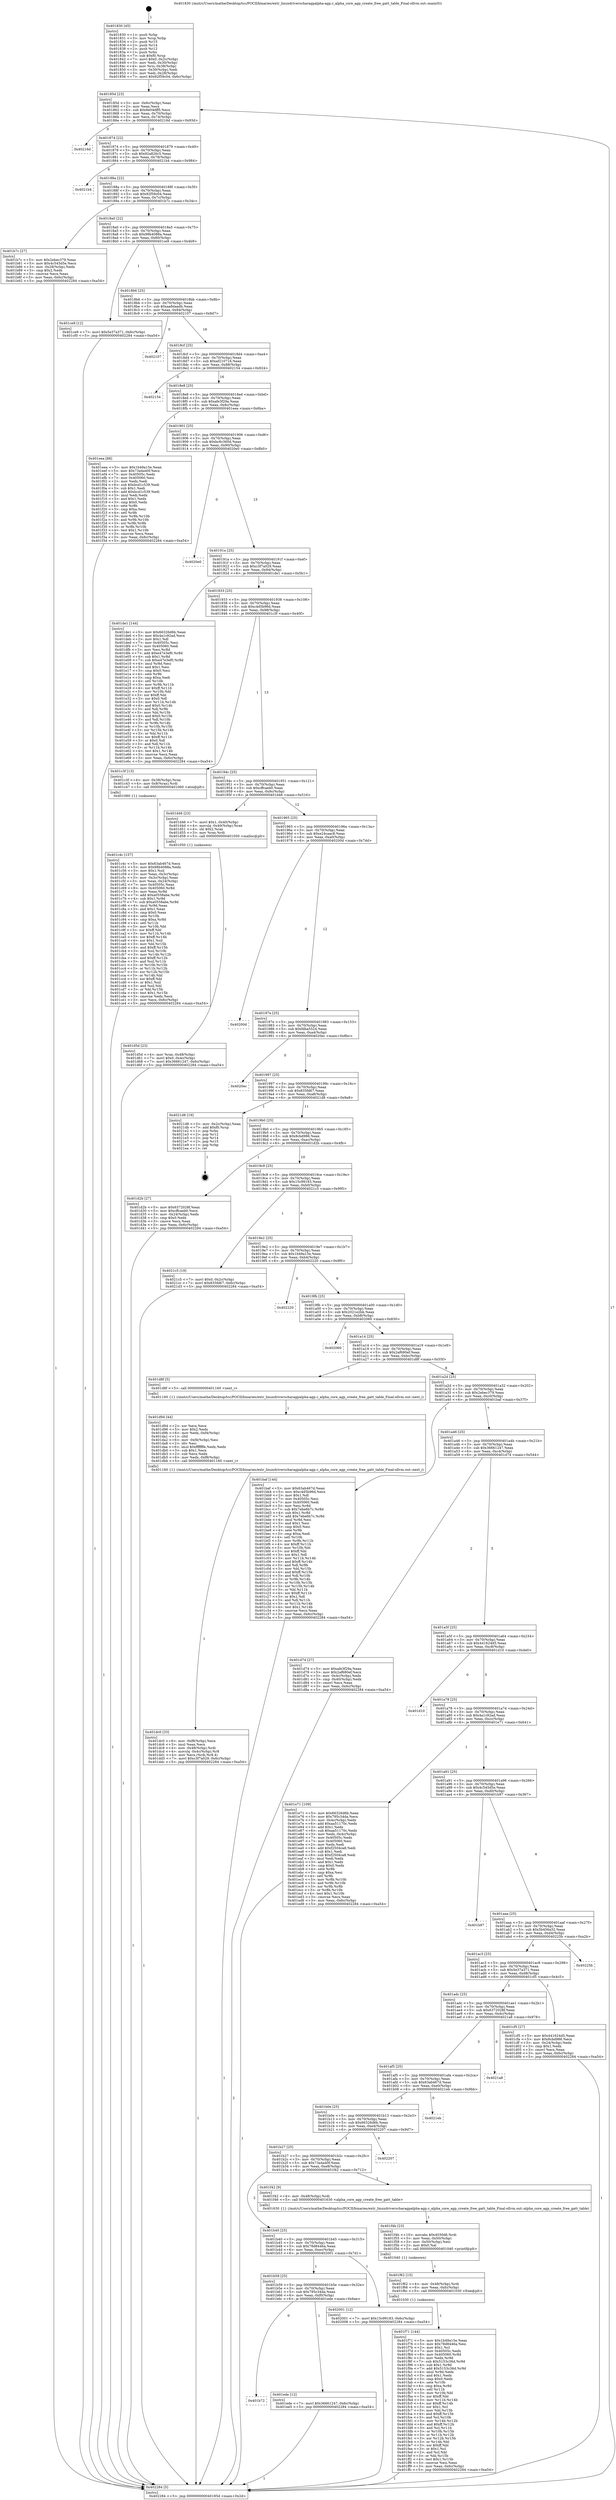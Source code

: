 digraph "0x401830" {
  label = "0x401830 (/mnt/c/Users/mathe/Desktop/tcc/POCII/binaries/extr_linuxdriverscharagpalpha-agp.c_alpha_core_agp_create_free_gatt_table_Final-ollvm.out::main(0))"
  labelloc = "t"
  node[shape=record]

  Entry [label="",width=0.3,height=0.3,shape=circle,fillcolor=black,style=filled]
  "0x40185d" [label="{
     0x40185d [23]\l
     | [instrs]\l
     &nbsp;&nbsp;0x40185d \<+3\>: mov -0x6c(%rbp),%eax\l
     &nbsp;&nbsp;0x401860 \<+2\>: mov %eax,%ecx\l
     &nbsp;&nbsp;0x401862 \<+6\>: sub $0x8e04dff5,%ecx\l
     &nbsp;&nbsp;0x401868 \<+3\>: mov %eax,-0x70(%rbp)\l
     &nbsp;&nbsp;0x40186b \<+3\>: mov %ecx,-0x74(%rbp)\l
     &nbsp;&nbsp;0x40186e \<+6\>: je 000000000040216d \<main+0x93d\>\l
  }"]
  "0x40216d" [label="{
     0x40216d\l
  }", style=dashed]
  "0x401874" [label="{
     0x401874 [22]\l
     | [instrs]\l
     &nbsp;&nbsp;0x401874 \<+5\>: jmp 0000000000401879 \<main+0x49\>\l
     &nbsp;&nbsp;0x401879 \<+3\>: mov -0x70(%rbp),%eax\l
     &nbsp;&nbsp;0x40187c \<+5\>: sub $0x92a826c5,%eax\l
     &nbsp;&nbsp;0x401881 \<+3\>: mov %eax,-0x78(%rbp)\l
     &nbsp;&nbsp;0x401884 \<+6\>: je 00000000004021b4 \<main+0x984\>\l
  }"]
  Exit [label="",width=0.3,height=0.3,shape=circle,fillcolor=black,style=filled,peripheries=2]
  "0x4021b4" [label="{
     0x4021b4\l
  }", style=dashed]
  "0x40188a" [label="{
     0x40188a [22]\l
     | [instrs]\l
     &nbsp;&nbsp;0x40188a \<+5\>: jmp 000000000040188f \<main+0x5f\>\l
     &nbsp;&nbsp;0x40188f \<+3\>: mov -0x70(%rbp),%eax\l
     &nbsp;&nbsp;0x401892 \<+5\>: sub $0x92f59c04,%eax\l
     &nbsp;&nbsp;0x401897 \<+3\>: mov %eax,-0x7c(%rbp)\l
     &nbsp;&nbsp;0x40189a \<+6\>: je 0000000000401b7c \<main+0x34c\>\l
  }"]
  "0x401f71" [label="{
     0x401f71 [144]\l
     | [instrs]\l
     &nbsp;&nbsp;0x401f71 \<+5\>: mov $0x1b49a15e,%eax\l
     &nbsp;&nbsp;0x401f76 \<+5\>: mov $0x78d8446a,%esi\l
     &nbsp;&nbsp;0x401f7b \<+2\>: mov $0x1,%cl\l
     &nbsp;&nbsp;0x401f7d \<+7\>: mov 0x40505c,%edx\l
     &nbsp;&nbsp;0x401f84 \<+8\>: mov 0x405060,%r8d\l
     &nbsp;&nbsp;0x401f8c \<+3\>: mov %edx,%r9d\l
     &nbsp;&nbsp;0x401f8f \<+7\>: sub $0x5153c36d,%r9d\l
     &nbsp;&nbsp;0x401f96 \<+4\>: sub $0x1,%r9d\l
     &nbsp;&nbsp;0x401f9a \<+7\>: add $0x5153c36d,%r9d\l
     &nbsp;&nbsp;0x401fa1 \<+4\>: imul %r9d,%edx\l
     &nbsp;&nbsp;0x401fa5 \<+3\>: and $0x1,%edx\l
     &nbsp;&nbsp;0x401fa8 \<+3\>: cmp $0x0,%edx\l
     &nbsp;&nbsp;0x401fab \<+4\>: sete %r10b\l
     &nbsp;&nbsp;0x401faf \<+4\>: cmp $0xa,%r8d\l
     &nbsp;&nbsp;0x401fb3 \<+4\>: setl %r11b\l
     &nbsp;&nbsp;0x401fb7 \<+3\>: mov %r10b,%bl\l
     &nbsp;&nbsp;0x401fba \<+3\>: xor $0xff,%bl\l
     &nbsp;&nbsp;0x401fbd \<+3\>: mov %r11b,%r14b\l
     &nbsp;&nbsp;0x401fc0 \<+4\>: xor $0xff,%r14b\l
     &nbsp;&nbsp;0x401fc4 \<+3\>: xor $0x1,%cl\l
     &nbsp;&nbsp;0x401fc7 \<+3\>: mov %bl,%r15b\l
     &nbsp;&nbsp;0x401fca \<+4\>: and $0xff,%r15b\l
     &nbsp;&nbsp;0x401fce \<+3\>: and %cl,%r10b\l
     &nbsp;&nbsp;0x401fd1 \<+3\>: mov %r14b,%r12b\l
     &nbsp;&nbsp;0x401fd4 \<+4\>: and $0xff,%r12b\l
     &nbsp;&nbsp;0x401fd8 \<+3\>: and %cl,%r11b\l
     &nbsp;&nbsp;0x401fdb \<+3\>: or %r10b,%r15b\l
     &nbsp;&nbsp;0x401fde \<+3\>: or %r11b,%r12b\l
     &nbsp;&nbsp;0x401fe1 \<+3\>: xor %r12b,%r15b\l
     &nbsp;&nbsp;0x401fe4 \<+3\>: or %r14b,%bl\l
     &nbsp;&nbsp;0x401fe7 \<+3\>: xor $0xff,%bl\l
     &nbsp;&nbsp;0x401fea \<+3\>: or $0x1,%cl\l
     &nbsp;&nbsp;0x401fed \<+2\>: and %cl,%bl\l
     &nbsp;&nbsp;0x401fef \<+3\>: or %bl,%r15b\l
     &nbsp;&nbsp;0x401ff2 \<+4\>: test $0x1,%r15b\l
     &nbsp;&nbsp;0x401ff6 \<+3\>: cmovne %esi,%eax\l
     &nbsp;&nbsp;0x401ff9 \<+3\>: mov %eax,-0x6c(%rbp)\l
     &nbsp;&nbsp;0x401ffc \<+5\>: jmp 0000000000402284 \<main+0xa54\>\l
  }"]
  "0x401b7c" [label="{
     0x401b7c [27]\l
     | [instrs]\l
     &nbsp;&nbsp;0x401b7c \<+5\>: mov $0x2ebec379,%eax\l
     &nbsp;&nbsp;0x401b81 \<+5\>: mov $0x4c545d5e,%ecx\l
     &nbsp;&nbsp;0x401b86 \<+3\>: mov -0x28(%rbp),%edx\l
     &nbsp;&nbsp;0x401b89 \<+3\>: cmp $0x2,%edx\l
     &nbsp;&nbsp;0x401b8c \<+3\>: cmovne %ecx,%eax\l
     &nbsp;&nbsp;0x401b8f \<+3\>: mov %eax,-0x6c(%rbp)\l
     &nbsp;&nbsp;0x401b92 \<+5\>: jmp 0000000000402284 \<main+0xa54\>\l
  }"]
  "0x4018a0" [label="{
     0x4018a0 [22]\l
     | [instrs]\l
     &nbsp;&nbsp;0x4018a0 \<+5\>: jmp 00000000004018a5 \<main+0x75\>\l
     &nbsp;&nbsp;0x4018a5 \<+3\>: mov -0x70(%rbp),%eax\l
     &nbsp;&nbsp;0x4018a8 \<+5\>: sub $0x98b4088a,%eax\l
     &nbsp;&nbsp;0x4018ad \<+3\>: mov %eax,-0x80(%rbp)\l
     &nbsp;&nbsp;0x4018b0 \<+6\>: je 0000000000401ce9 \<main+0x4b9\>\l
  }"]
  "0x402284" [label="{
     0x402284 [5]\l
     | [instrs]\l
     &nbsp;&nbsp;0x402284 \<+5\>: jmp 000000000040185d \<main+0x2d\>\l
  }"]
  "0x401830" [label="{
     0x401830 [45]\l
     | [instrs]\l
     &nbsp;&nbsp;0x401830 \<+1\>: push %rbp\l
     &nbsp;&nbsp;0x401831 \<+3\>: mov %rsp,%rbp\l
     &nbsp;&nbsp;0x401834 \<+2\>: push %r15\l
     &nbsp;&nbsp;0x401836 \<+2\>: push %r14\l
     &nbsp;&nbsp;0x401838 \<+2\>: push %r12\l
     &nbsp;&nbsp;0x40183a \<+1\>: push %rbx\l
     &nbsp;&nbsp;0x40183b \<+7\>: sub $0xf0,%rsp\l
     &nbsp;&nbsp;0x401842 \<+7\>: movl $0x0,-0x2c(%rbp)\l
     &nbsp;&nbsp;0x401849 \<+3\>: mov %edi,-0x30(%rbp)\l
     &nbsp;&nbsp;0x40184c \<+4\>: mov %rsi,-0x38(%rbp)\l
     &nbsp;&nbsp;0x401850 \<+3\>: mov -0x30(%rbp),%edi\l
     &nbsp;&nbsp;0x401853 \<+3\>: mov %edi,-0x28(%rbp)\l
     &nbsp;&nbsp;0x401856 \<+7\>: movl $0x92f59c04,-0x6c(%rbp)\l
  }"]
  "0x401f62" [label="{
     0x401f62 [15]\l
     | [instrs]\l
     &nbsp;&nbsp;0x401f62 \<+4\>: mov -0x48(%rbp),%rdi\l
     &nbsp;&nbsp;0x401f66 \<+6\>: mov %eax,-0xfc(%rbp)\l
     &nbsp;&nbsp;0x401f6c \<+5\>: call 0000000000401030 \<free@plt\>\l
     | [calls]\l
     &nbsp;&nbsp;0x401030 \{1\} (unknown)\l
  }"]
  "0x401ce9" [label="{
     0x401ce9 [12]\l
     | [instrs]\l
     &nbsp;&nbsp;0x401ce9 \<+7\>: movl $0x5e37a371,-0x6c(%rbp)\l
     &nbsp;&nbsp;0x401cf0 \<+5\>: jmp 0000000000402284 \<main+0xa54\>\l
  }"]
  "0x4018b6" [label="{
     0x4018b6 [25]\l
     | [instrs]\l
     &nbsp;&nbsp;0x4018b6 \<+5\>: jmp 00000000004018bb \<main+0x8b\>\l
     &nbsp;&nbsp;0x4018bb \<+3\>: mov -0x70(%rbp),%eax\l
     &nbsp;&nbsp;0x4018be \<+5\>: sub $0xaa8daadb,%eax\l
     &nbsp;&nbsp;0x4018c3 \<+6\>: mov %eax,-0x84(%rbp)\l
     &nbsp;&nbsp;0x4018c9 \<+6\>: je 0000000000402107 \<main+0x8d7\>\l
  }"]
  "0x401f4b" [label="{
     0x401f4b [23]\l
     | [instrs]\l
     &nbsp;&nbsp;0x401f4b \<+10\>: movabs $0x4030d6,%rdi\l
     &nbsp;&nbsp;0x401f55 \<+3\>: mov %eax,-0x50(%rbp)\l
     &nbsp;&nbsp;0x401f58 \<+3\>: mov -0x50(%rbp),%esi\l
     &nbsp;&nbsp;0x401f5b \<+2\>: mov $0x0,%al\l
     &nbsp;&nbsp;0x401f5d \<+5\>: call 0000000000401040 \<printf@plt\>\l
     | [calls]\l
     &nbsp;&nbsp;0x401040 \{1\} (unknown)\l
  }"]
  "0x402107" [label="{
     0x402107\l
  }", style=dashed]
  "0x4018cf" [label="{
     0x4018cf [25]\l
     | [instrs]\l
     &nbsp;&nbsp;0x4018cf \<+5\>: jmp 00000000004018d4 \<main+0xa4\>\l
     &nbsp;&nbsp;0x4018d4 \<+3\>: mov -0x70(%rbp),%eax\l
     &nbsp;&nbsp;0x4018d7 \<+5\>: sub $0xaf210716,%eax\l
     &nbsp;&nbsp;0x4018dc \<+6\>: mov %eax,-0x88(%rbp)\l
     &nbsp;&nbsp;0x4018e2 \<+6\>: je 0000000000402154 \<main+0x924\>\l
  }"]
  "0x401b72" [label="{
     0x401b72\l
  }", style=dashed]
  "0x402154" [label="{
     0x402154\l
  }", style=dashed]
  "0x4018e8" [label="{
     0x4018e8 [25]\l
     | [instrs]\l
     &nbsp;&nbsp;0x4018e8 \<+5\>: jmp 00000000004018ed \<main+0xbd\>\l
     &nbsp;&nbsp;0x4018ed \<+3\>: mov -0x70(%rbp),%eax\l
     &nbsp;&nbsp;0x4018f0 \<+5\>: sub $0xafe3f29a,%eax\l
     &nbsp;&nbsp;0x4018f5 \<+6\>: mov %eax,-0x8c(%rbp)\l
     &nbsp;&nbsp;0x4018fb \<+6\>: je 0000000000401eea \<main+0x6ba\>\l
  }"]
  "0x401ede" [label="{
     0x401ede [12]\l
     | [instrs]\l
     &nbsp;&nbsp;0x401ede \<+7\>: movl $0x36661247,-0x6c(%rbp)\l
     &nbsp;&nbsp;0x401ee5 \<+5\>: jmp 0000000000402284 \<main+0xa54\>\l
  }"]
  "0x401eea" [label="{
     0x401eea [88]\l
     | [instrs]\l
     &nbsp;&nbsp;0x401eea \<+5\>: mov $0x1b49a15e,%eax\l
     &nbsp;&nbsp;0x401eef \<+5\>: mov $0x73a4a40f,%ecx\l
     &nbsp;&nbsp;0x401ef4 \<+7\>: mov 0x40505c,%edx\l
     &nbsp;&nbsp;0x401efb \<+7\>: mov 0x405060,%esi\l
     &nbsp;&nbsp;0x401f02 \<+2\>: mov %edx,%edi\l
     &nbsp;&nbsp;0x401f04 \<+6\>: sub $0xbcd1c539,%edi\l
     &nbsp;&nbsp;0x401f0a \<+3\>: sub $0x1,%edi\l
     &nbsp;&nbsp;0x401f0d \<+6\>: add $0xbcd1c539,%edi\l
     &nbsp;&nbsp;0x401f13 \<+3\>: imul %edi,%edx\l
     &nbsp;&nbsp;0x401f16 \<+3\>: and $0x1,%edx\l
     &nbsp;&nbsp;0x401f19 \<+3\>: cmp $0x0,%edx\l
     &nbsp;&nbsp;0x401f1c \<+4\>: sete %r8b\l
     &nbsp;&nbsp;0x401f20 \<+3\>: cmp $0xa,%esi\l
     &nbsp;&nbsp;0x401f23 \<+4\>: setl %r9b\l
     &nbsp;&nbsp;0x401f27 \<+3\>: mov %r8b,%r10b\l
     &nbsp;&nbsp;0x401f2a \<+3\>: and %r9b,%r10b\l
     &nbsp;&nbsp;0x401f2d \<+3\>: xor %r9b,%r8b\l
     &nbsp;&nbsp;0x401f30 \<+3\>: or %r8b,%r10b\l
     &nbsp;&nbsp;0x401f33 \<+4\>: test $0x1,%r10b\l
     &nbsp;&nbsp;0x401f37 \<+3\>: cmovne %ecx,%eax\l
     &nbsp;&nbsp;0x401f3a \<+3\>: mov %eax,-0x6c(%rbp)\l
     &nbsp;&nbsp;0x401f3d \<+5\>: jmp 0000000000402284 \<main+0xa54\>\l
  }"]
  "0x401901" [label="{
     0x401901 [25]\l
     | [instrs]\l
     &nbsp;&nbsp;0x401901 \<+5\>: jmp 0000000000401906 \<main+0xd6\>\l
     &nbsp;&nbsp;0x401906 \<+3\>: mov -0x70(%rbp),%eax\l
     &nbsp;&nbsp;0x401909 \<+5\>: sub $0xbc6c360d,%eax\l
     &nbsp;&nbsp;0x40190e \<+6\>: mov %eax,-0x90(%rbp)\l
     &nbsp;&nbsp;0x401914 \<+6\>: je 00000000004020e0 \<main+0x8b0\>\l
  }"]
  "0x401b59" [label="{
     0x401b59 [25]\l
     | [instrs]\l
     &nbsp;&nbsp;0x401b59 \<+5\>: jmp 0000000000401b5e \<main+0x32e\>\l
     &nbsp;&nbsp;0x401b5e \<+3\>: mov -0x70(%rbp),%eax\l
     &nbsp;&nbsp;0x401b61 \<+5\>: sub $0x795c34da,%eax\l
     &nbsp;&nbsp;0x401b66 \<+6\>: mov %eax,-0xf0(%rbp)\l
     &nbsp;&nbsp;0x401b6c \<+6\>: je 0000000000401ede \<main+0x6ae\>\l
  }"]
  "0x4020e0" [label="{
     0x4020e0\l
  }", style=dashed]
  "0x40191a" [label="{
     0x40191a [25]\l
     | [instrs]\l
     &nbsp;&nbsp;0x40191a \<+5\>: jmp 000000000040191f \<main+0xef\>\l
     &nbsp;&nbsp;0x40191f \<+3\>: mov -0x70(%rbp),%eax\l
     &nbsp;&nbsp;0x401922 \<+5\>: sub $0xc3f7a029,%eax\l
     &nbsp;&nbsp;0x401927 \<+6\>: mov %eax,-0x94(%rbp)\l
     &nbsp;&nbsp;0x40192d \<+6\>: je 0000000000401de1 \<main+0x5b1\>\l
  }"]
  "0x402001" [label="{
     0x402001 [12]\l
     | [instrs]\l
     &nbsp;&nbsp;0x402001 \<+7\>: movl $0x15c99183,-0x6c(%rbp)\l
     &nbsp;&nbsp;0x402008 \<+5\>: jmp 0000000000402284 \<main+0xa54\>\l
  }"]
  "0x401de1" [label="{
     0x401de1 [144]\l
     | [instrs]\l
     &nbsp;&nbsp;0x401de1 \<+5\>: mov $0x66326d6b,%eax\l
     &nbsp;&nbsp;0x401de6 \<+5\>: mov $0x4a1c92ad,%ecx\l
     &nbsp;&nbsp;0x401deb \<+2\>: mov $0x1,%dl\l
     &nbsp;&nbsp;0x401ded \<+7\>: mov 0x40505c,%esi\l
     &nbsp;&nbsp;0x401df4 \<+7\>: mov 0x405060,%edi\l
     &nbsp;&nbsp;0x401dfb \<+3\>: mov %esi,%r8d\l
     &nbsp;&nbsp;0x401dfe \<+7\>: add $0xe47e3ef0,%r8d\l
     &nbsp;&nbsp;0x401e05 \<+4\>: sub $0x1,%r8d\l
     &nbsp;&nbsp;0x401e09 \<+7\>: sub $0xe47e3ef0,%r8d\l
     &nbsp;&nbsp;0x401e10 \<+4\>: imul %r8d,%esi\l
     &nbsp;&nbsp;0x401e14 \<+3\>: and $0x1,%esi\l
     &nbsp;&nbsp;0x401e17 \<+3\>: cmp $0x0,%esi\l
     &nbsp;&nbsp;0x401e1a \<+4\>: sete %r9b\l
     &nbsp;&nbsp;0x401e1e \<+3\>: cmp $0xa,%edi\l
     &nbsp;&nbsp;0x401e21 \<+4\>: setl %r10b\l
     &nbsp;&nbsp;0x401e25 \<+3\>: mov %r9b,%r11b\l
     &nbsp;&nbsp;0x401e28 \<+4\>: xor $0xff,%r11b\l
     &nbsp;&nbsp;0x401e2c \<+3\>: mov %r10b,%bl\l
     &nbsp;&nbsp;0x401e2f \<+3\>: xor $0xff,%bl\l
     &nbsp;&nbsp;0x401e32 \<+3\>: xor $0x0,%dl\l
     &nbsp;&nbsp;0x401e35 \<+3\>: mov %r11b,%r14b\l
     &nbsp;&nbsp;0x401e38 \<+4\>: and $0x0,%r14b\l
     &nbsp;&nbsp;0x401e3c \<+3\>: and %dl,%r9b\l
     &nbsp;&nbsp;0x401e3f \<+3\>: mov %bl,%r15b\l
     &nbsp;&nbsp;0x401e42 \<+4\>: and $0x0,%r15b\l
     &nbsp;&nbsp;0x401e46 \<+3\>: and %dl,%r10b\l
     &nbsp;&nbsp;0x401e49 \<+3\>: or %r9b,%r14b\l
     &nbsp;&nbsp;0x401e4c \<+3\>: or %r10b,%r15b\l
     &nbsp;&nbsp;0x401e4f \<+3\>: xor %r15b,%r14b\l
     &nbsp;&nbsp;0x401e52 \<+3\>: or %bl,%r11b\l
     &nbsp;&nbsp;0x401e55 \<+4\>: xor $0xff,%r11b\l
     &nbsp;&nbsp;0x401e59 \<+3\>: or $0x0,%dl\l
     &nbsp;&nbsp;0x401e5c \<+3\>: and %dl,%r11b\l
     &nbsp;&nbsp;0x401e5f \<+3\>: or %r11b,%r14b\l
     &nbsp;&nbsp;0x401e62 \<+4\>: test $0x1,%r14b\l
     &nbsp;&nbsp;0x401e66 \<+3\>: cmovne %ecx,%eax\l
     &nbsp;&nbsp;0x401e69 \<+3\>: mov %eax,-0x6c(%rbp)\l
     &nbsp;&nbsp;0x401e6c \<+5\>: jmp 0000000000402284 \<main+0xa54\>\l
  }"]
  "0x401933" [label="{
     0x401933 [25]\l
     | [instrs]\l
     &nbsp;&nbsp;0x401933 \<+5\>: jmp 0000000000401938 \<main+0x108\>\l
     &nbsp;&nbsp;0x401938 \<+3\>: mov -0x70(%rbp),%eax\l
     &nbsp;&nbsp;0x40193b \<+5\>: sub $0xc4d5b96d,%eax\l
     &nbsp;&nbsp;0x401940 \<+6\>: mov %eax,-0x98(%rbp)\l
     &nbsp;&nbsp;0x401946 \<+6\>: je 0000000000401c3f \<main+0x40f\>\l
  }"]
  "0x401b40" [label="{
     0x401b40 [25]\l
     | [instrs]\l
     &nbsp;&nbsp;0x401b40 \<+5\>: jmp 0000000000401b45 \<main+0x315\>\l
     &nbsp;&nbsp;0x401b45 \<+3\>: mov -0x70(%rbp),%eax\l
     &nbsp;&nbsp;0x401b48 \<+5\>: sub $0x78d8446a,%eax\l
     &nbsp;&nbsp;0x401b4d \<+6\>: mov %eax,-0xec(%rbp)\l
     &nbsp;&nbsp;0x401b53 \<+6\>: je 0000000000402001 \<main+0x7d1\>\l
  }"]
  "0x401c3f" [label="{
     0x401c3f [13]\l
     | [instrs]\l
     &nbsp;&nbsp;0x401c3f \<+4\>: mov -0x38(%rbp),%rax\l
     &nbsp;&nbsp;0x401c43 \<+4\>: mov 0x8(%rax),%rdi\l
     &nbsp;&nbsp;0x401c47 \<+5\>: call 0000000000401060 \<atoi@plt\>\l
     | [calls]\l
     &nbsp;&nbsp;0x401060 \{1\} (unknown)\l
  }"]
  "0x40194c" [label="{
     0x40194c [25]\l
     | [instrs]\l
     &nbsp;&nbsp;0x40194c \<+5\>: jmp 0000000000401951 \<main+0x121\>\l
     &nbsp;&nbsp;0x401951 \<+3\>: mov -0x70(%rbp),%eax\l
     &nbsp;&nbsp;0x401954 \<+5\>: sub $0xcffcaeb0,%eax\l
     &nbsp;&nbsp;0x401959 \<+6\>: mov %eax,-0x9c(%rbp)\l
     &nbsp;&nbsp;0x40195f \<+6\>: je 0000000000401d46 \<main+0x516\>\l
  }"]
  "0x401f42" [label="{
     0x401f42 [9]\l
     | [instrs]\l
     &nbsp;&nbsp;0x401f42 \<+4\>: mov -0x48(%rbp),%rdi\l
     &nbsp;&nbsp;0x401f46 \<+5\>: call 0000000000401630 \<alpha_core_agp_create_free_gatt_table\>\l
     | [calls]\l
     &nbsp;&nbsp;0x401630 \{1\} (/mnt/c/Users/mathe/Desktop/tcc/POCII/binaries/extr_linuxdriverscharagpalpha-agp.c_alpha_core_agp_create_free_gatt_table_Final-ollvm.out::alpha_core_agp_create_free_gatt_table)\l
  }"]
  "0x401d46" [label="{
     0x401d46 [23]\l
     | [instrs]\l
     &nbsp;&nbsp;0x401d46 \<+7\>: movl $0x1,-0x40(%rbp)\l
     &nbsp;&nbsp;0x401d4d \<+4\>: movslq -0x40(%rbp),%rax\l
     &nbsp;&nbsp;0x401d51 \<+4\>: shl $0x2,%rax\l
     &nbsp;&nbsp;0x401d55 \<+3\>: mov %rax,%rdi\l
     &nbsp;&nbsp;0x401d58 \<+5\>: call 0000000000401050 \<malloc@plt\>\l
     | [calls]\l
     &nbsp;&nbsp;0x401050 \{1\} (unknown)\l
  }"]
  "0x401965" [label="{
     0x401965 [25]\l
     | [instrs]\l
     &nbsp;&nbsp;0x401965 \<+5\>: jmp 000000000040196a \<main+0x13a\>\l
     &nbsp;&nbsp;0x40196a \<+3\>: mov -0x70(%rbp),%eax\l
     &nbsp;&nbsp;0x40196d \<+5\>: sub $0xe24caac8,%eax\l
     &nbsp;&nbsp;0x401972 \<+6\>: mov %eax,-0xa0(%rbp)\l
     &nbsp;&nbsp;0x401978 \<+6\>: je 000000000040200d \<main+0x7dd\>\l
  }"]
  "0x401b27" [label="{
     0x401b27 [25]\l
     | [instrs]\l
     &nbsp;&nbsp;0x401b27 \<+5\>: jmp 0000000000401b2c \<main+0x2fc\>\l
     &nbsp;&nbsp;0x401b2c \<+3\>: mov -0x70(%rbp),%eax\l
     &nbsp;&nbsp;0x401b2f \<+5\>: sub $0x73a4a40f,%eax\l
     &nbsp;&nbsp;0x401b34 \<+6\>: mov %eax,-0xe8(%rbp)\l
     &nbsp;&nbsp;0x401b3a \<+6\>: je 0000000000401f42 \<main+0x712\>\l
  }"]
  "0x40200d" [label="{
     0x40200d\l
  }", style=dashed]
  "0x40197e" [label="{
     0x40197e [25]\l
     | [instrs]\l
     &nbsp;&nbsp;0x40197e \<+5\>: jmp 0000000000401983 \<main+0x153\>\l
     &nbsp;&nbsp;0x401983 \<+3\>: mov -0x70(%rbp),%eax\l
     &nbsp;&nbsp;0x401986 \<+5\>: sub $0xfdba5524,%eax\l
     &nbsp;&nbsp;0x40198b \<+6\>: mov %eax,-0xa4(%rbp)\l
     &nbsp;&nbsp;0x401991 \<+6\>: je 00000000004020ec \<main+0x8bc\>\l
  }"]
  "0x402207" [label="{
     0x402207\l
  }", style=dashed]
  "0x4020ec" [label="{
     0x4020ec\l
  }", style=dashed]
  "0x401997" [label="{
     0x401997 [25]\l
     | [instrs]\l
     &nbsp;&nbsp;0x401997 \<+5\>: jmp 000000000040199c \<main+0x16c\>\l
     &nbsp;&nbsp;0x40199c \<+3\>: mov -0x70(%rbp),%eax\l
     &nbsp;&nbsp;0x40199f \<+5\>: sub $0x835fd67,%eax\l
     &nbsp;&nbsp;0x4019a4 \<+6\>: mov %eax,-0xa8(%rbp)\l
     &nbsp;&nbsp;0x4019aa \<+6\>: je 00000000004021d8 \<main+0x9a8\>\l
  }"]
  "0x401b0e" [label="{
     0x401b0e [25]\l
     | [instrs]\l
     &nbsp;&nbsp;0x401b0e \<+5\>: jmp 0000000000401b13 \<main+0x2e3\>\l
     &nbsp;&nbsp;0x401b13 \<+3\>: mov -0x70(%rbp),%eax\l
     &nbsp;&nbsp;0x401b16 \<+5\>: sub $0x66326d6b,%eax\l
     &nbsp;&nbsp;0x401b1b \<+6\>: mov %eax,-0xe4(%rbp)\l
     &nbsp;&nbsp;0x401b21 \<+6\>: je 0000000000402207 \<main+0x9d7\>\l
  }"]
  "0x4021d8" [label="{
     0x4021d8 [19]\l
     | [instrs]\l
     &nbsp;&nbsp;0x4021d8 \<+3\>: mov -0x2c(%rbp),%eax\l
     &nbsp;&nbsp;0x4021db \<+7\>: add $0xf0,%rsp\l
     &nbsp;&nbsp;0x4021e2 \<+1\>: pop %rbx\l
     &nbsp;&nbsp;0x4021e3 \<+2\>: pop %r12\l
     &nbsp;&nbsp;0x4021e5 \<+2\>: pop %r14\l
     &nbsp;&nbsp;0x4021e7 \<+2\>: pop %r15\l
     &nbsp;&nbsp;0x4021e9 \<+1\>: pop %rbp\l
     &nbsp;&nbsp;0x4021ea \<+1\>: ret\l
  }"]
  "0x4019b0" [label="{
     0x4019b0 [25]\l
     | [instrs]\l
     &nbsp;&nbsp;0x4019b0 \<+5\>: jmp 00000000004019b5 \<main+0x185\>\l
     &nbsp;&nbsp;0x4019b5 \<+3\>: mov -0x70(%rbp),%eax\l
     &nbsp;&nbsp;0x4019b8 \<+5\>: sub $0x8cbd986,%eax\l
     &nbsp;&nbsp;0x4019bd \<+6\>: mov %eax,-0xac(%rbp)\l
     &nbsp;&nbsp;0x4019c3 \<+6\>: je 0000000000401d2b \<main+0x4fb\>\l
  }"]
  "0x4021eb" [label="{
     0x4021eb\l
  }", style=dashed]
  "0x401d2b" [label="{
     0x401d2b [27]\l
     | [instrs]\l
     &nbsp;&nbsp;0x401d2b \<+5\>: mov $0x6372028f,%eax\l
     &nbsp;&nbsp;0x401d30 \<+5\>: mov $0xcffcaeb0,%ecx\l
     &nbsp;&nbsp;0x401d35 \<+3\>: mov -0x24(%rbp),%edx\l
     &nbsp;&nbsp;0x401d38 \<+3\>: cmp $0x0,%edx\l
     &nbsp;&nbsp;0x401d3b \<+3\>: cmove %ecx,%eax\l
     &nbsp;&nbsp;0x401d3e \<+3\>: mov %eax,-0x6c(%rbp)\l
     &nbsp;&nbsp;0x401d41 \<+5\>: jmp 0000000000402284 \<main+0xa54\>\l
  }"]
  "0x4019c9" [label="{
     0x4019c9 [25]\l
     | [instrs]\l
     &nbsp;&nbsp;0x4019c9 \<+5\>: jmp 00000000004019ce \<main+0x19e\>\l
     &nbsp;&nbsp;0x4019ce \<+3\>: mov -0x70(%rbp),%eax\l
     &nbsp;&nbsp;0x4019d1 \<+5\>: sub $0x15c99183,%eax\l
     &nbsp;&nbsp;0x4019d6 \<+6\>: mov %eax,-0xb0(%rbp)\l
     &nbsp;&nbsp;0x4019dc \<+6\>: je 00000000004021c5 \<main+0x995\>\l
  }"]
  "0x401af5" [label="{
     0x401af5 [25]\l
     | [instrs]\l
     &nbsp;&nbsp;0x401af5 \<+5\>: jmp 0000000000401afa \<main+0x2ca\>\l
     &nbsp;&nbsp;0x401afa \<+3\>: mov -0x70(%rbp),%eax\l
     &nbsp;&nbsp;0x401afd \<+5\>: sub $0x63ab467d,%eax\l
     &nbsp;&nbsp;0x401b02 \<+6\>: mov %eax,-0xe0(%rbp)\l
     &nbsp;&nbsp;0x401b08 \<+6\>: je 00000000004021eb \<main+0x9bb\>\l
  }"]
  "0x4021c5" [label="{
     0x4021c5 [19]\l
     | [instrs]\l
     &nbsp;&nbsp;0x4021c5 \<+7\>: movl $0x0,-0x2c(%rbp)\l
     &nbsp;&nbsp;0x4021cc \<+7\>: movl $0x835fd67,-0x6c(%rbp)\l
     &nbsp;&nbsp;0x4021d3 \<+5\>: jmp 0000000000402284 \<main+0xa54\>\l
  }"]
  "0x4019e2" [label="{
     0x4019e2 [25]\l
     | [instrs]\l
     &nbsp;&nbsp;0x4019e2 \<+5\>: jmp 00000000004019e7 \<main+0x1b7\>\l
     &nbsp;&nbsp;0x4019e7 \<+3\>: mov -0x70(%rbp),%eax\l
     &nbsp;&nbsp;0x4019ea \<+5\>: sub $0x1b49a15e,%eax\l
     &nbsp;&nbsp;0x4019ef \<+6\>: mov %eax,-0xb4(%rbp)\l
     &nbsp;&nbsp;0x4019f5 \<+6\>: je 0000000000402220 \<main+0x9f0\>\l
  }"]
  "0x4021a8" [label="{
     0x4021a8\l
  }", style=dashed]
  "0x402220" [label="{
     0x402220\l
  }", style=dashed]
  "0x4019fb" [label="{
     0x4019fb [25]\l
     | [instrs]\l
     &nbsp;&nbsp;0x4019fb \<+5\>: jmp 0000000000401a00 \<main+0x1d0\>\l
     &nbsp;&nbsp;0x401a00 \<+3\>: mov -0x70(%rbp),%eax\l
     &nbsp;&nbsp;0x401a03 \<+5\>: sub $0x2021e2bb,%eax\l
     &nbsp;&nbsp;0x401a08 \<+6\>: mov %eax,-0xb8(%rbp)\l
     &nbsp;&nbsp;0x401a0e \<+6\>: je 0000000000402060 \<main+0x830\>\l
  }"]
  "0x401dc0" [label="{
     0x401dc0 [33]\l
     | [instrs]\l
     &nbsp;&nbsp;0x401dc0 \<+6\>: mov -0xf8(%rbp),%ecx\l
     &nbsp;&nbsp;0x401dc6 \<+3\>: imul %eax,%ecx\l
     &nbsp;&nbsp;0x401dc9 \<+4\>: mov -0x48(%rbp),%rdi\l
     &nbsp;&nbsp;0x401dcd \<+4\>: movslq -0x4c(%rbp),%r8\l
     &nbsp;&nbsp;0x401dd1 \<+4\>: mov %ecx,(%rdi,%r8,4)\l
     &nbsp;&nbsp;0x401dd5 \<+7\>: movl $0xc3f7a029,-0x6c(%rbp)\l
     &nbsp;&nbsp;0x401ddc \<+5\>: jmp 0000000000402284 \<main+0xa54\>\l
  }"]
  "0x402060" [label="{
     0x402060\l
  }", style=dashed]
  "0x401a14" [label="{
     0x401a14 [25]\l
     | [instrs]\l
     &nbsp;&nbsp;0x401a14 \<+5\>: jmp 0000000000401a19 \<main+0x1e9\>\l
     &nbsp;&nbsp;0x401a19 \<+3\>: mov -0x70(%rbp),%eax\l
     &nbsp;&nbsp;0x401a1c \<+5\>: sub $0x2af680ef,%eax\l
     &nbsp;&nbsp;0x401a21 \<+6\>: mov %eax,-0xbc(%rbp)\l
     &nbsp;&nbsp;0x401a27 \<+6\>: je 0000000000401d8f \<main+0x55f\>\l
  }"]
  "0x401d94" [label="{
     0x401d94 [44]\l
     | [instrs]\l
     &nbsp;&nbsp;0x401d94 \<+2\>: xor %ecx,%ecx\l
     &nbsp;&nbsp;0x401d96 \<+5\>: mov $0x2,%edx\l
     &nbsp;&nbsp;0x401d9b \<+6\>: mov %edx,-0xf4(%rbp)\l
     &nbsp;&nbsp;0x401da1 \<+1\>: cltd\l
     &nbsp;&nbsp;0x401da2 \<+6\>: mov -0xf4(%rbp),%esi\l
     &nbsp;&nbsp;0x401da8 \<+2\>: idiv %esi\l
     &nbsp;&nbsp;0x401daa \<+6\>: imul $0xfffffffe,%edx,%edx\l
     &nbsp;&nbsp;0x401db0 \<+3\>: sub $0x1,%ecx\l
     &nbsp;&nbsp;0x401db3 \<+2\>: sub %ecx,%edx\l
     &nbsp;&nbsp;0x401db5 \<+6\>: mov %edx,-0xf8(%rbp)\l
     &nbsp;&nbsp;0x401dbb \<+5\>: call 0000000000401160 \<next_i\>\l
     | [calls]\l
     &nbsp;&nbsp;0x401160 \{1\} (/mnt/c/Users/mathe/Desktop/tcc/POCII/binaries/extr_linuxdriverscharagpalpha-agp.c_alpha_core_agp_create_free_gatt_table_Final-ollvm.out::next_i)\l
  }"]
  "0x401d8f" [label="{
     0x401d8f [5]\l
     | [instrs]\l
     &nbsp;&nbsp;0x401d8f \<+5\>: call 0000000000401160 \<next_i\>\l
     | [calls]\l
     &nbsp;&nbsp;0x401160 \{1\} (/mnt/c/Users/mathe/Desktop/tcc/POCII/binaries/extr_linuxdriverscharagpalpha-agp.c_alpha_core_agp_create_free_gatt_table_Final-ollvm.out::next_i)\l
  }"]
  "0x401a2d" [label="{
     0x401a2d [25]\l
     | [instrs]\l
     &nbsp;&nbsp;0x401a2d \<+5\>: jmp 0000000000401a32 \<main+0x202\>\l
     &nbsp;&nbsp;0x401a32 \<+3\>: mov -0x70(%rbp),%eax\l
     &nbsp;&nbsp;0x401a35 \<+5\>: sub $0x2ebec379,%eax\l
     &nbsp;&nbsp;0x401a3a \<+6\>: mov %eax,-0xc0(%rbp)\l
     &nbsp;&nbsp;0x401a40 \<+6\>: je 0000000000401baf \<main+0x37f\>\l
  }"]
  "0x401d5d" [label="{
     0x401d5d [23]\l
     | [instrs]\l
     &nbsp;&nbsp;0x401d5d \<+4\>: mov %rax,-0x48(%rbp)\l
     &nbsp;&nbsp;0x401d61 \<+7\>: movl $0x0,-0x4c(%rbp)\l
     &nbsp;&nbsp;0x401d68 \<+7\>: movl $0x36661247,-0x6c(%rbp)\l
     &nbsp;&nbsp;0x401d6f \<+5\>: jmp 0000000000402284 \<main+0xa54\>\l
  }"]
  "0x401baf" [label="{
     0x401baf [144]\l
     | [instrs]\l
     &nbsp;&nbsp;0x401baf \<+5\>: mov $0x63ab467d,%eax\l
     &nbsp;&nbsp;0x401bb4 \<+5\>: mov $0xc4d5b96d,%ecx\l
     &nbsp;&nbsp;0x401bb9 \<+2\>: mov $0x1,%dl\l
     &nbsp;&nbsp;0x401bbb \<+7\>: mov 0x40505c,%esi\l
     &nbsp;&nbsp;0x401bc2 \<+7\>: mov 0x405060,%edi\l
     &nbsp;&nbsp;0x401bc9 \<+3\>: mov %esi,%r8d\l
     &nbsp;&nbsp;0x401bcc \<+7\>: sub $0x7ebe6b7c,%r8d\l
     &nbsp;&nbsp;0x401bd3 \<+4\>: sub $0x1,%r8d\l
     &nbsp;&nbsp;0x401bd7 \<+7\>: add $0x7ebe6b7c,%r8d\l
     &nbsp;&nbsp;0x401bde \<+4\>: imul %r8d,%esi\l
     &nbsp;&nbsp;0x401be2 \<+3\>: and $0x1,%esi\l
     &nbsp;&nbsp;0x401be5 \<+3\>: cmp $0x0,%esi\l
     &nbsp;&nbsp;0x401be8 \<+4\>: sete %r9b\l
     &nbsp;&nbsp;0x401bec \<+3\>: cmp $0xa,%edi\l
     &nbsp;&nbsp;0x401bef \<+4\>: setl %r10b\l
     &nbsp;&nbsp;0x401bf3 \<+3\>: mov %r9b,%r11b\l
     &nbsp;&nbsp;0x401bf6 \<+4\>: xor $0xff,%r11b\l
     &nbsp;&nbsp;0x401bfa \<+3\>: mov %r10b,%bl\l
     &nbsp;&nbsp;0x401bfd \<+3\>: xor $0xff,%bl\l
     &nbsp;&nbsp;0x401c00 \<+3\>: xor $0x1,%dl\l
     &nbsp;&nbsp;0x401c03 \<+3\>: mov %r11b,%r14b\l
     &nbsp;&nbsp;0x401c06 \<+4\>: and $0xff,%r14b\l
     &nbsp;&nbsp;0x401c0a \<+3\>: and %dl,%r9b\l
     &nbsp;&nbsp;0x401c0d \<+3\>: mov %bl,%r15b\l
     &nbsp;&nbsp;0x401c10 \<+4\>: and $0xff,%r15b\l
     &nbsp;&nbsp;0x401c14 \<+3\>: and %dl,%r10b\l
     &nbsp;&nbsp;0x401c17 \<+3\>: or %r9b,%r14b\l
     &nbsp;&nbsp;0x401c1a \<+3\>: or %r10b,%r15b\l
     &nbsp;&nbsp;0x401c1d \<+3\>: xor %r15b,%r14b\l
     &nbsp;&nbsp;0x401c20 \<+3\>: or %bl,%r11b\l
     &nbsp;&nbsp;0x401c23 \<+4\>: xor $0xff,%r11b\l
     &nbsp;&nbsp;0x401c27 \<+3\>: or $0x1,%dl\l
     &nbsp;&nbsp;0x401c2a \<+3\>: and %dl,%r11b\l
     &nbsp;&nbsp;0x401c2d \<+3\>: or %r11b,%r14b\l
     &nbsp;&nbsp;0x401c30 \<+4\>: test $0x1,%r14b\l
     &nbsp;&nbsp;0x401c34 \<+3\>: cmovne %ecx,%eax\l
     &nbsp;&nbsp;0x401c37 \<+3\>: mov %eax,-0x6c(%rbp)\l
     &nbsp;&nbsp;0x401c3a \<+5\>: jmp 0000000000402284 \<main+0xa54\>\l
  }"]
  "0x401a46" [label="{
     0x401a46 [25]\l
     | [instrs]\l
     &nbsp;&nbsp;0x401a46 \<+5\>: jmp 0000000000401a4b \<main+0x21b\>\l
     &nbsp;&nbsp;0x401a4b \<+3\>: mov -0x70(%rbp),%eax\l
     &nbsp;&nbsp;0x401a4e \<+5\>: sub $0x36661247,%eax\l
     &nbsp;&nbsp;0x401a53 \<+6\>: mov %eax,-0xc4(%rbp)\l
     &nbsp;&nbsp;0x401a59 \<+6\>: je 0000000000401d74 \<main+0x544\>\l
  }"]
  "0x401c4c" [label="{
     0x401c4c [157]\l
     | [instrs]\l
     &nbsp;&nbsp;0x401c4c \<+5\>: mov $0x63ab467d,%ecx\l
     &nbsp;&nbsp;0x401c51 \<+5\>: mov $0x98b4088a,%edx\l
     &nbsp;&nbsp;0x401c56 \<+3\>: mov $0x1,%sil\l
     &nbsp;&nbsp;0x401c59 \<+3\>: mov %eax,-0x3c(%rbp)\l
     &nbsp;&nbsp;0x401c5c \<+3\>: mov -0x3c(%rbp),%eax\l
     &nbsp;&nbsp;0x401c5f \<+3\>: mov %eax,-0x24(%rbp)\l
     &nbsp;&nbsp;0x401c62 \<+7\>: mov 0x40505c,%eax\l
     &nbsp;&nbsp;0x401c69 \<+8\>: mov 0x405060,%r8d\l
     &nbsp;&nbsp;0x401c71 \<+3\>: mov %eax,%r9d\l
     &nbsp;&nbsp;0x401c74 \<+7\>: add $0xa0558abe,%r9d\l
     &nbsp;&nbsp;0x401c7b \<+4\>: sub $0x1,%r9d\l
     &nbsp;&nbsp;0x401c7f \<+7\>: sub $0xa0558abe,%r9d\l
     &nbsp;&nbsp;0x401c86 \<+4\>: imul %r9d,%eax\l
     &nbsp;&nbsp;0x401c8a \<+3\>: and $0x1,%eax\l
     &nbsp;&nbsp;0x401c8d \<+3\>: cmp $0x0,%eax\l
     &nbsp;&nbsp;0x401c90 \<+4\>: sete %r10b\l
     &nbsp;&nbsp;0x401c94 \<+4\>: cmp $0xa,%r8d\l
     &nbsp;&nbsp;0x401c98 \<+4\>: setl %r11b\l
     &nbsp;&nbsp;0x401c9c \<+3\>: mov %r10b,%bl\l
     &nbsp;&nbsp;0x401c9f \<+3\>: xor $0xff,%bl\l
     &nbsp;&nbsp;0x401ca2 \<+3\>: mov %r11b,%r14b\l
     &nbsp;&nbsp;0x401ca5 \<+4\>: xor $0xff,%r14b\l
     &nbsp;&nbsp;0x401ca9 \<+4\>: xor $0x1,%sil\l
     &nbsp;&nbsp;0x401cad \<+3\>: mov %bl,%r15b\l
     &nbsp;&nbsp;0x401cb0 \<+4\>: and $0xff,%r15b\l
     &nbsp;&nbsp;0x401cb4 \<+3\>: and %sil,%r10b\l
     &nbsp;&nbsp;0x401cb7 \<+3\>: mov %r14b,%r12b\l
     &nbsp;&nbsp;0x401cba \<+4\>: and $0xff,%r12b\l
     &nbsp;&nbsp;0x401cbe \<+3\>: and %sil,%r11b\l
     &nbsp;&nbsp;0x401cc1 \<+3\>: or %r10b,%r15b\l
     &nbsp;&nbsp;0x401cc4 \<+3\>: or %r11b,%r12b\l
     &nbsp;&nbsp;0x401cc7 \<+3\>: xor %r12b,%r15b\l
     &nbsp;&nbsp;0x401cca \<+3\>: or %r14b,%bl\l
     &nbsp;&nbsp;0x401ccd \<+3\>: xor $0xff,%bl\l
     &nbsp;&nbsp;0x401cd0 \<+4\>: or $0x1,%sil\l
     &nbsp;&nbsp;0x401cd4 \<+3\>: and %sil,%bl\l
     &nbsp;&nbsp;0x401cd7 \<+3\>: or %bl,%r15b\l
     &nbsp;&nbsp;0x401cda \<+4\>: test $0x1,%r15b\l
     &nbsp;&nbsp;0x401cde \<+3\>: cmovne %edx,%ecx\l
     &nbsp;&nbsp;0x401ce1 \<+3\>: mov %ecx,-0x6c(%rbp)\l
     &nbsp;&nbsp;0x401ce4 \<+5\>: jmp 0000000000402284 \<main+0xa54\>\l
  }"]
  "0x401adc" [label="{
     0x401adc [25]\l
     | [instrs]\l
     &nbsp;&nbsp;0x401adc \<+5\>: jmp 0000000000401ae1 \<main+0x2b1\>\l
     &nbsp;&nbsp;0x401ae1 \<+3\>: mov -0x70(%rbp),%eax\l
     &nbsp;&nbsp;0x401ae4 \<+5\>: sub $0x6372028f,%eax\l
     &nbsp;&nbsp;0x401ae9 \<+6\>: mov %eax,-0xdc(%rbp)\l
     &nbsp;&nbsp;0x401aef \<+6\>: je 00000000004021a8 \<main+0x978\>\l
  }"]
  "0x401d74" [label="{
     0x401d74 [27]\l
     | [instrs]\l
     &nbsp;&nbsp;0x401d74 \<+5\>: mov $0xafe3f29a,%eax\l
     &nbsp;&nbsp;0x401d79 \<+5\>: mov $0x2af680ef,%ecx\l
     &nbsp;&nbsp;0x401d7e \<+3\>: mov -0x4c(%rbp),%edx\l
     &nbsp;&nbsp;0x401d81 \<+3\>: cmp -0x40(%rbp),%edx\l
     &nbsp;&nbsp;0x401d84 \<+3\>: cmovl %ecx,%eax\l
     &nbsp;&nbsp;0x401d87 \<+3\>: mov %eax,-0x6c(%rbp)\l
     &nbsp;&nbsp;0x401d8a \<+5\>: jmp 0000000000402284 \<main+0xa54\>\l
  }"]
  "0x401a5f" [label="{
     0x401a5f [25]\l
     | [instrs]\l
     &nbsp;&nbsp;0x401a5f \<+5\>: jmp 0000000000401a64 \<main+0x234\>\l
     &nbsp;&nbsp;0x401a64 \<+3\>: mov -0x70(%rbp),%eax\l
     &nbsp;&nbsp;0x401a67 \<+5\>: sub $0x441624d5,%eax\l
     &nbsp;&nbsp;0x401a6c \<+6\>: mov %eax,-0xc8(%rbp)\l
     &nbsp;&nbsp;0x401a72 \<+6\>: je 0000000000401d10 \<main+0x4e0\>\l
  }"]
  "0x401cf5" [label="{
     0x401cf5 [27]\l
     | [instrs]\l
     &nbsp;&nbsp;0x401cf5 \<+5\>: mov $0x441624d5,%eax\l
     &nbsp;&nbsp;0x401cfa \<+5\>: mov $0x8cbd986,%ecx\l
     &nbsp;&nbsp;0x401cff \<+3\>: mov -0x24(%rbp),%edx\l
     &nbsp;&nbsp;0x401d02 \<+3\>: cmp $0x1,%edx\l
     &nbsp;&nbsp;0x401d05 \<+3\>: cmovl %ecx,%eax\l
     &nbsp;&nbsp;0x401d08 \<+3\>: mov %eax,-0x6c(%rbp)\l
     &nbsp;&nbsp;0x401d0b \<+5\>: jmp 0000000000402284 \<main+0xa54\>\l
  }"]
  "0x401d10" [label="{
     0x401d10\l
  }", style=dashed]
  "0x401a78" [label="{
     0x401a78 [25]\l
     | [instrs]\l
     &nbsp;&nbsp;0x401a78 \<+5\>: jmp 0000000000401a7d \<main+0x24d\>\l
     &nbsp;&nbsp;0x401a7d \<+3\>: mov -0x70(%rbp),%eax\l
     &nbsp;&nbsp;0x401a80 \<+5\>: sub $0x4a1c92ad,%eax\l
     &nbsp;&nbsp;0x401a85 \<+6\>: mov %eax,-0xcc(%rbp)\l
     &nbsp;&nbsp;0x401a8b \<+6\>: je 0000000000401e71 \<main+0x641\>\l
  }"]
  "0x401ac3" [label="{
     0x401ac3 [25]\l
     | [instrs]\l
     &nbsp;&nbsp;0x401ac3 \<+5\>: jmp 0000000000401ac8 \<main+0x298\>\l
     &nbsp;&nbsp;0x401ac8 \<+3\>: mov -0x70(%rbp),%eax\l
     &nbsp;&nbsp;0x401acb \<+5\>: sub $0x5e37a371,%eax\l
     &nbsp;&nbsp;0x401ad0 \<+6\>: mov %eax,-0xd8(%rbp)\l
     &nbsp;&nbsp;0x401ad6 \<+6\>: je 0000000000401cf5 \<main+0x4c5\>\l
  }"]
  "0x401e71" [label="{
     0x401e71 [109]\l
     | [instrs]\l
     &nbsp;&nbsp;0x401e71 \<+5\>: mov $0x66326d6b,%eax\l
     &nbsp;&nbsp;0x401e76 \<+5\>: mov $0x795c34da,%ecx\l
     &nbsp;&nbsp;0x401e7b \<+3\>: mov -0x4c(%rbp),%edx\l
     &nbsp;&nbsp;0x401e7e \<+6\>: add $0xaa51170c,%edx\l
     &nbsp;&nbsp;0x401e84 \<+3\>: add $0x1,%edx\l
     &nbsp;&nbsp;0x401e87 \<+6\>: sub $0xaa51170c,%edx\l
     &nbsp;&nbsp;0x401e8d \<+3\>: mov %edx,-0x4c(%rbp)\l
     &nbsp;&nbsp;0x401e90 \<+7\>: mov 0x40505c,%edx\l
     &nbsp;&nbsp;0x401e97 \<+7\>: mov 0x405060,%esi\l
     &nbsp;&nbsp;0x401e9e \<+2\>: mov %edx,%edi\l
     &nbsp;&nbsp;0x401ea0 \<+6\>: add $0xf2504ca8,%edi\l
     &nbsp;&nbsp;0x401ea6 \<+3\>: sub $0x1,%edi\l
     &nbsp;&nbsp;0x401ea9 \<+6\>: sub $0xf2504ca8,%edi\l
     &nbsp;&nbsp;0x401eaf \<+3\>: imul %edi,%edx\l
     &nbsp;&nbsp;0x401eb2 \<+3\>: and $0x1,%edx\l
     &nbsp;&nbsp;0x401eb5 \<+3\>: cmp $0x0,%edx\l
     &nbsp;&nbsp;0x401eb8 \<+4\>: sete %r8b\l
     &nbsp;&nbsp;0x401ebc \<+3\>: cmp $0xa,%esi\l
     &nbsp;&nbsp;0x401ebf \<+4\>: setl %r9b\l
     &nbsp;&nbsp;0x401ec3 \<+3\>: mov %r8b,%r10b\l
     &nbsp;&nbsp;0x401ec6 \<+3\>: and %r9b,%r10b\l
     &nbsp;&nbsp;0x401ec9 \<+3\>: xor %r9b,%r8b\l
     &nbsp;&nbsp;0x401ecc \<+3\>: or %r8b,%r10b\l
     &nbsp;&nbsp;0x401ecf \<+4\>: test $0x1,%r10b\l
     &nbsp;&nbsp;0x401ed3 \<+3\>: cmovne %ecx,%eax\l
     &nbsp;&nbsp;0x401ed6 \<+3\>: mov %eax,-0x6c(%rbp)\l
     &nbsp;&nbsp;0x401ed9 \<+5\>: jmp 0000000000402284 \<main+0xa54\>\l
  }"]
  "0x401a91" [label="{
     0x401a91 [25]\l
     | [instrs]\l
     &nbsp;&nbsp;0x401a91 \<+5\>: jmp 0000000000401a96 \<main+0x266\>\l
     &nbsp;&nbsp;0x401a96 \<+3\>: mov -0x70(%rbp),%eax\l
     &nbsp;&nbsp;0x401a99 \<+5\>: sub $0x4c545d5e,%eax\l
     &nbsp;&nbsp;0x401a9e \<+6\>: mov %eax,-0xd0(%rbp)\l
     &nbsp;&nbsp;0x401aa4 \<+6\>: je 0000000000401b97 \<main+0x367\>\l
  }"]
  "0x40225b" [label="{
     0x40225b\l
  }", style=dashed]
  "0x401b97" [label="{
     0x401b97\l
  }", style=dashed]
  "0x401aaa" [label="{
     0x401aaa [25]\l
     | [instrs]\l
     &nbsp;&nbsp;0x401aaa \<+5\>: jmp 0000000000401aaf \<main+0x27f\>\l
     &nbsp;&nbsp;0x401aaf \<+3\>: mov -0x70(%rbp),%eax\l
     &nbsp;&nbsp;0x401ab2 \<+5\>: sub $0x5b456a32,%eax\l
     &nbsp;&nbsp;0x401ab7 \<+6\>: mov %eax,-0xd4(%rbp)\l
     &nbsp;&nbsp;0x401abd \<+6\>: je 000000000040225b \<main+0xa2b\>\l
  }"]
  Entry -> "0x401830" [label=" 1"]
  "0x40185d" -> "0x40216d" [label=" 0"]
  "0x40185d" -> "0x401874" [label=" 18"]
  "0x4021d8" -> Exit [label=" 1"]
  "0x401874" -> "0x4021b4" [label=" 0"]
  "0x401874" -> "0x40188a" [label=" 18"]
  "0x4021c5" -> "0x402284" [label=" 1"]
  "0x40188a" -> "0x401b7c" [label=" 1"]
  "0x40188a" -> "0x4018a0" [label=" 17"]
  "0x401b7c" -> "0x402284" [label=" 1"]
  "0x401830" -> "0x40185d" [label=" 1"]
  "0x402284" -> "0x40185d" [label=" 17"]
  "0x402001" -> "0x402284" [label=" 1"]
  "0x4018a0" -> "0x401ce9" [label=" 1"]
  "0x4018a0" -> "0x4018b6" [label=" 16"]
  "0x401f71" -> "0x402284" [label=" 1"]
  "0x4018b6" -> "0x402107" [label=" 0"]
  "0x4018b6" -> "0x4018cf" [label=" 16"]
  "0x401f62" -> "0x401f71" [label=" 1"]
  "0x4018cf" -> "0x402154" [label=" 0"]
  "0x4018cf" -> "0x4018e8" [label=" 16"]
  "0x401f4b" -> "0x401f62" [label=" 1"]
  "0x4018e8" -> "0x401eea" [label=" 1"]
  "0x4018e8" -> "0x401901" [label=" 15"]
  "0x401f42" -> "0x401f4b" [label=" 1"]
  "0x401901" -> "0x4020e0" [label=" 0"]
  "0x401901" -> "0x40191a" [label=" 15"]
  "0x401ede" -> "0x402284" [label=" 1"]
  "0x40191a" -> "0x401de1" [label=" 1"]
  "0x40191a" -> "0x401933" [label=" 14"]
  "0x401b59" -> "0x401b72" [label=" 0"]
  "0x401933" -> "0x401c3f" [label=" 1"]
  "0x401933" -> "0x40194c" [label=" 13"]
  "0x401eea" -> "0x402284" [label=" 1"]
  "0x40194c" -> "0x401d46" [label=" 1"]
  "0x40194c" -> "0x401965" [label=" 12"]
  "0x401b40" -> "0x401b59" [label=" 1"]
  "0x401965" -> "0x40200d" [label=" 0"]
  "0x401965" -> "0x40197e" [label=" 12"]
  "0x401b59" -> "0x401ede" [label=" 1"]
  "0x40197e" -> "0x4020ec" [label=" 0"]
  "0x40197e" -> "0x401997" [label=" 12"]
  "0x401b27" -> "0x401b40" [label=" 2"]
  "0x401997" -> "0x4021d8" [label=" 1"]
  "0x401997" -> "0x4019b0" [label=" 11"]
  "0x401b40" -> "0x402001" [label=" 1"]
  "0x4019b0" -> "0x401d2b" [label=" 1"]
  "0x4019b0" -> "0x4019c9" [label=" 10"]
  "0x401b0e" -> "0x401b27" [label=" 3"]
  "0x4019c9" -> "0x4021c5" [label=" 1"]
  "0x4019c9" -> "0x4019e2" [label=" 9"]
  "0x401b27" -> "0x401f42" [label=" 1"]
  "0x4019e2" -> "0x402220" [label=" 0"]
  "0x4019e2" -> "0x4019fb" [label=" 9"]
  "0x401af5" -> "0x401b0e" [label=" 3"]
  "0x4019fb" -> "0x402060" [label=" 0"]
  "0x4019fb" -> "0x401a14" [label=" 9"]
  "0x401b0e" -> "0x402207" [label=" 0"]
  "0x401a14" -> "0x401d8f" [label=" 1"]
  "0x401a14" -> "0x401a2d" [label=" 8"]
  "0x401adc" -> "0x401af5" [label=" 3"]
  "0x401a2d" -> "0x401baf" [label=" 1"]
  "0x401a2d" -> "0x401a46" [label=" 7"]
  "0x401baf" -> "0x402284" [label=" 1"]
  "0x401c3f" -> "0x401c4c" [label=" 1"]
  "0x401c4c" -> "0x402284" [label=" 1"]
  "0x401ce9" -> "0x402284" [label=" 1"]
  "0x401adc" -> "0x4021a8" [label=" 0"]
  "0x401a46" -> "0x401d74" [label=" 2"]
  "0x401a46" -> "0x401a5f" [label=" 5"]
  "0x401af5" -> "0x4021eb" [label=" 0"]
  "0x401a5f" -> "0x401d10" [label=" 0"]
  "0x401a5f" -> "0x401a78" [label=" 5"]
  "0x401e71" -> "0x402284" [label=" 1"]
  "0x401a78" -> "0x401e71" [label=" 1"]
  "0x401a78" -> "0x401a91" [label=" 4"]
  "0x401dc0" -> "0x402284" [label=" 1"]
  "0x401a91" -> "0x401b97" [label=" 0"]
  "0x401a91" -> "0x401aaa" [label=" 4"]
  "0x401d94" -> "0x401dc0" [label=" 1"]
  "0x401aaa" -> "0x40225b" [label=" 0"]
  "0x401aaa" -> "0x401ac3" [label=" 4"]
  "0x401de1" -> "0x402284" [label=" 1"]
  "0x401ac3" -> "0x401cf5" [label=" 1"]
  "0x401ac3" -> "0x401adc" [label=" 3"]
  "0x401cf5" -> "0x402284" [label=" 1"]
  "0x401d2b" -> "0x402284" [label=" 1"]
  "0x401d46" -> "0x401d5d" [label=" 1"]
  "0x401d5d" -> "0x402284" [label=" 1"]
  "0x401d74" -> "0x402284" [label=" 2"]
  "0x401d8f" -> "0x401d94" [label=" 1"]
}
